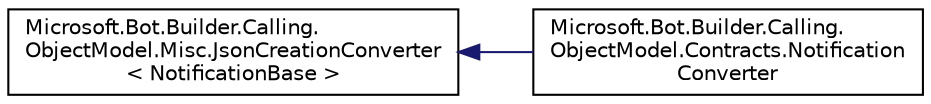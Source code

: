 digraph "Graphical Class Hierarchy"
{
  edge [fontname="Helvetica",fontsize="10",labelfontname="Helvetica",labelfontsize="10"];
  node [fontname="Helvetica",fontsize="10",shape=record];
  rankdir="LR";
  Node1 [label="Microsoft.Bot.Builder.Calling.\lObjectModel.Misc.JsonCreationConverter\l\< NotificationBase \>",height=0.2,width=0.4,color="black", fillcolor="white", style="filled",URL="$d6/d88/class_microsoft_1_1_bot_1_1_builder_1_1_calling_1_1_object_model_1_1_misc_1_1_json_creation_converter.html"];
  Node1 -> Node2 [dir="back",color="midnightblue",fontsize="10",style="solid",fontname="Helvetica"];
  Node2 [label="Microsoft.Bot.Builder.Calling.\lObjectModel.Contracts.Notification\lConverter",height=0.2,width=0.4,color="black", fillcolor="white", style="filled",URL="$d0/da5/class_microsoft_1_1_bot_1_1_builder_1_1_calling_1_1_object_model_1_1_contracts_1_1_notification_converter.html",tooltip="By default Json.net doesn&#39;t know how to deserialize JSON data into Interfaces or abstract classes..."];
}
